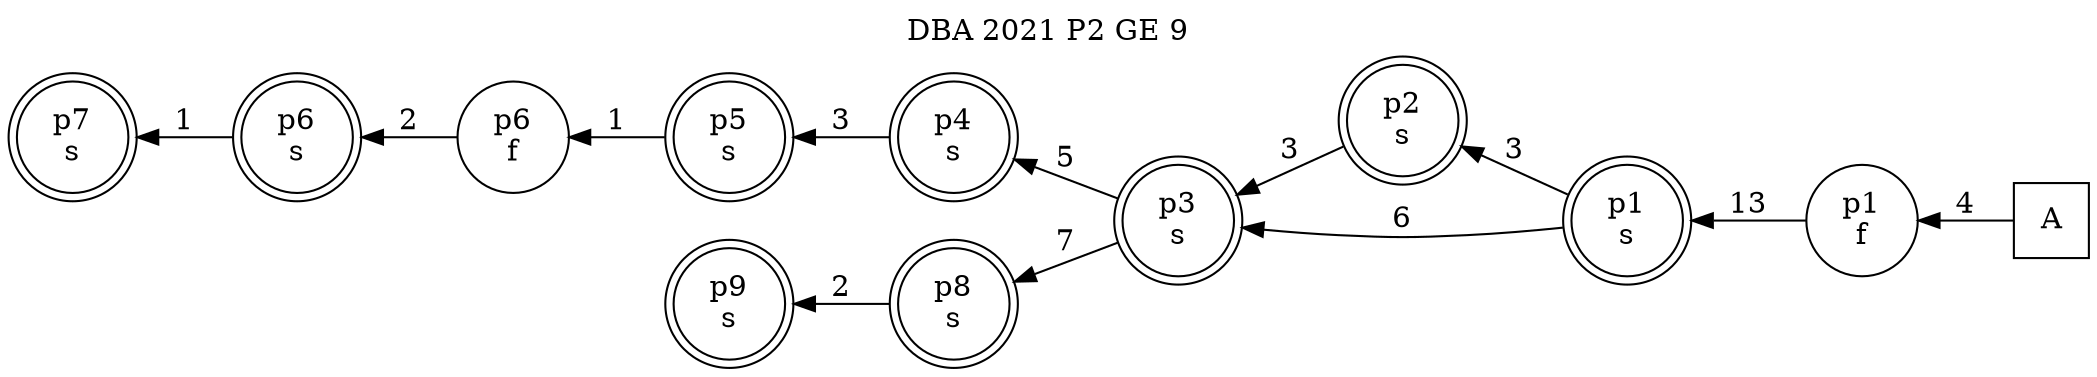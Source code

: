 digraph DBA_2021_P2_GE_9_GOOD {
labelloc="tl"
label= " DBA 2021 P2 GE 9 "
rankdir="RL";
"A" [shape="square" label="A"]
"p1_f" [shape="circle" label="p1
f"]
"p1_s" [shape="doublecircle" label="p1
s"]
"p2_s" [shape="doublecircle" label="p2
s"]
"p3_s" [shape="doublecircle" label="p3
s"]
"p4_s" [shape="doublecircle" label="p4
s"]
"p5_s" [shape="doublecircle" label="p5
s"]
"p8_s" [shape="doublecircle" label="p8
s"]
"p9_s" [shape="doublecircle" label="p9
s"]
"p6_f" [shape="circle" label="p6
f"]
"p6_s" [shape="doublecircle" label="p6
s"]
"p7_s" [shape="doublecircle" label="p7
s"]
"A" -> "p1_f" [ label=4]
"p1_f" -> "p1_s" [ label=13]
"p1_s" -> "p2_s" [ label=3]
"p1_s" -> "p3_s" [ label=6]
"p2_s" -> "p3_s" [ label=3]
"p3_s" -> "p4_s" [ label=5]
"p3_s" -> "p8_s" [ label=7]
"p4_s" -> "p5_s" [ label=3]
"p5_s" -> "p6_f" [ label=1]
"p8_s" -> "p9_s" [ label=2]
"p6_f" -> "p6_s" [ label=2]
"p6_s" -> "p7_s" [ label=1]
}
